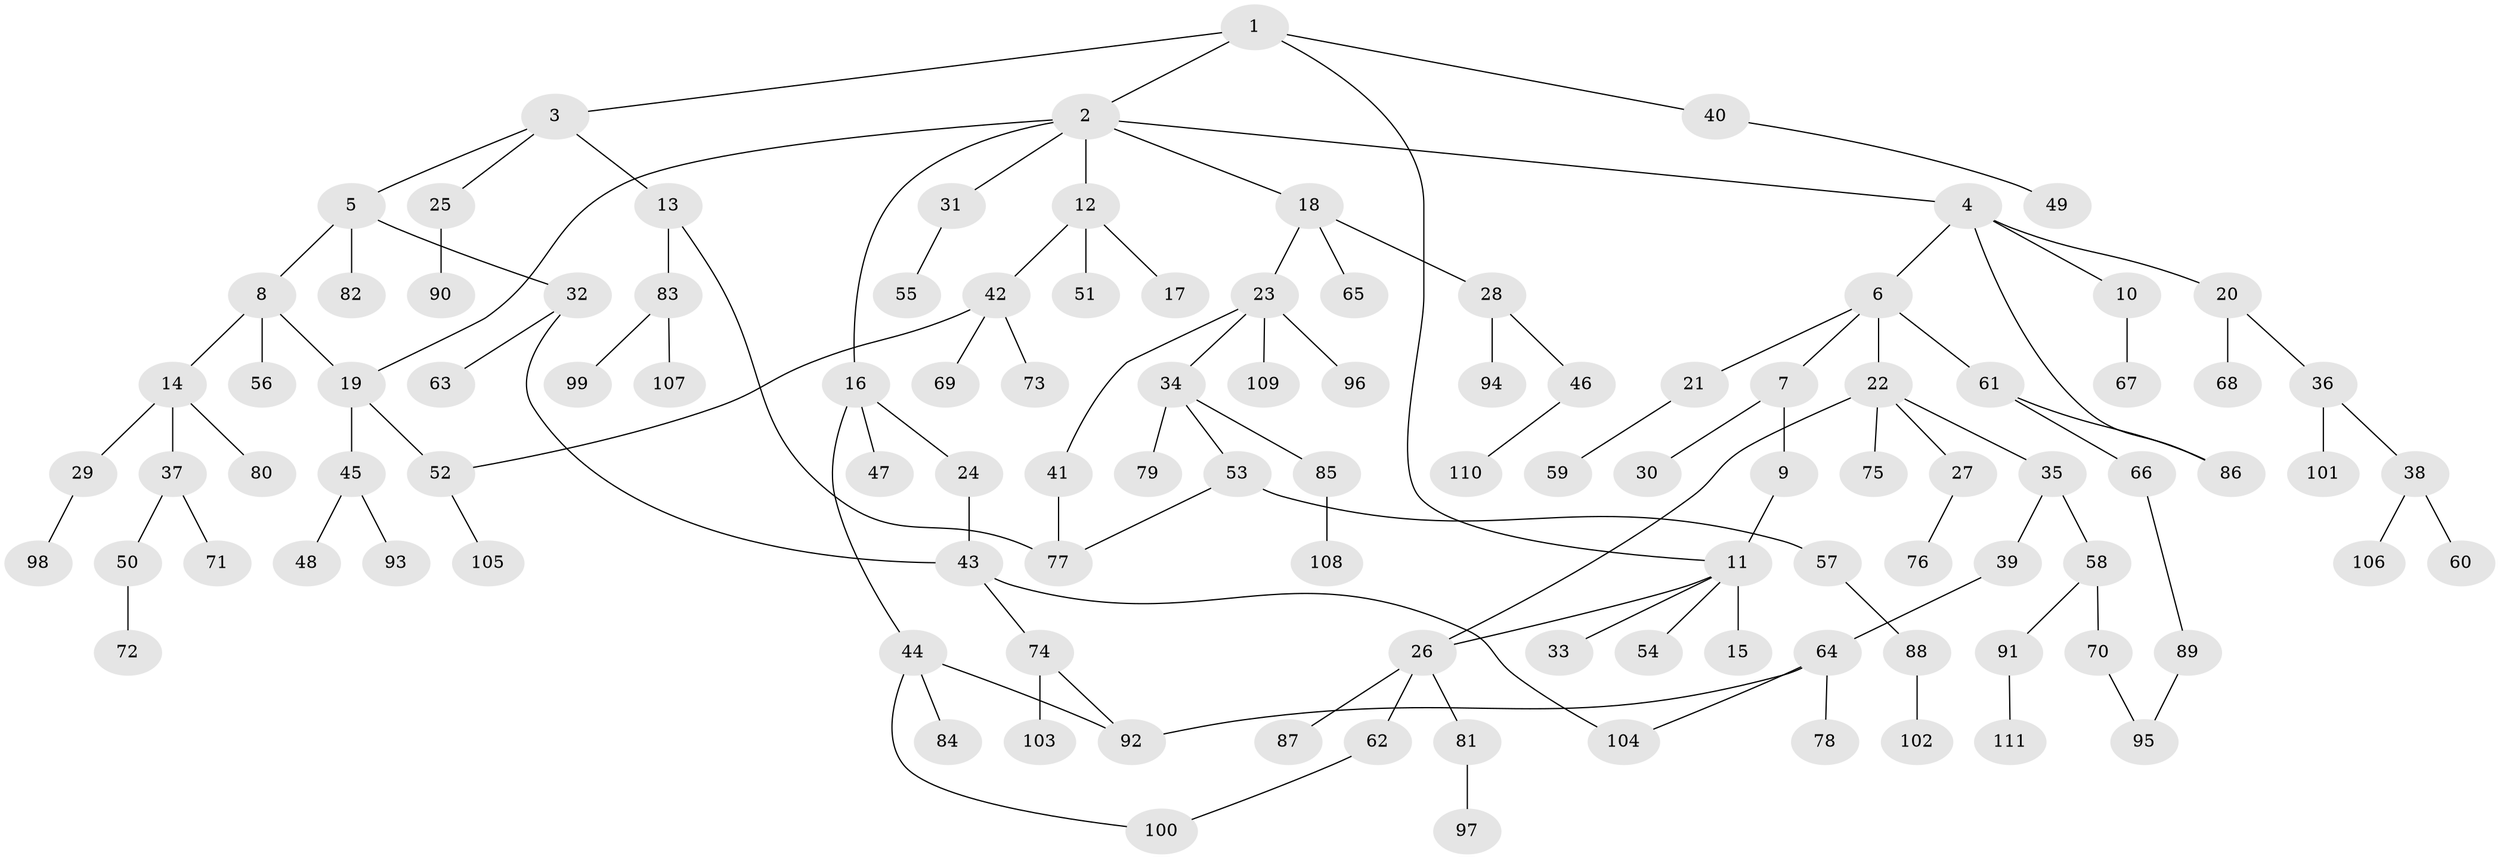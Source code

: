 // coarse degree distribution, {4: 0.10666666666666667, 7: 0.013333333333333334, 5: 0.08, 3: 0.13333333333333333, 6: 0.02666666666666667, 1: 0.44, 2: 0.2}
// Generated by graph-tools (version 1.1) at 2025/51/02/27/25 19:51:37]
// undirected, 111 vertices, 123 edges
graph export_dot {
graph [start="1"]
  node [color=gray90,style=filled];
  1;
  2;
  3;
  4;
  5;
  6;
  7;
  8;
  9;
  10;
  11;
  12;
  13;
  14;
  15;
  16;
  17;
  18;
  19;
  20;
  21;
  22;
  23;
  24;
  25;
  26;
  27;
  28;
  29;
  30;
  31;
  32;
  33;
  34;
  35;
  36;
  37;
  38;
  39;
  40;
  41;
  42;
  43;
  44;
  45;
  46;
  47;
  48;
  49;
  50;
  51;
  52;
  53;
  54;
  55;
  56;
  57;
  58;
  59;
  60;
  61;
  62;
  63;
  64;
  65;
  66;
  67;
  68;
  69;
  70;
  71;
  72;
  73;
  74;
  75;
  76;
  77;
  78;
  79;
  80;
  81;
  82;
  83;
  84;
  85;
  86;
  87;
  88;
  89;
  90;
  91;
  92;
  93;
  94;
  95;
  96;
  97;
  98;
  99;
  100;
  101;
  102;
  103;
  104;
  105;
  106;
  107;
  108;
  109;
  110;
  111;
  1 -- 2;
  1 -- 3;
  1 -- 40;
  1 -- 11;
  2 -- 4;
  2 -- 12;
  2 -- 16;
  2 -- 18;
  2 -- 19;
  2 -- 31;
  3 -- 5;
  3 -- 13;
  3 -- 25;
  4 -- 6;
  4 -- 10;
  4 -- 20;
  4 -- 86;
  5 -- 8;
  5 -- 32;
  5 -- 82;
  6 -- 7;
  6 -- 21;
  6 -- 22;
  6 -- 61;
  7 -- 9;
  7 -- 30;
  8 -- 14;
  8 -- 56;
  8 -- 19;
  9 -- 11;
  10 -- 67;
  11 -- 15;
  11 -- 26;
  11 -- 33;
  11 -- 54;
  12 -- 17;
  12 -- 42;
  12 -- 51;
  13 -- 83;
  13 -- 77;
  14 -- 29;
  14 -- 37;
  14 -- 80;
  16 -- 24;
  16 -- 44;
  16 -- 47;
  18 -- 23;
  18 -- 28;
  18 -- 65;
  19 -- 45;
  19 -- 52;
  20 -- 36;
  20 -- 68;
  21 -- 59;
  22 -- 27;
  22 -- 35;
  22 -- 75;
  22 -- 26;
  23 -- 34;
  23 -- 41;
  23 -- 96;
  23 -- 109;
  24 -- 43;
  25 -- 90;
  26 -- 62;
  26 -- 81;
  26 -- 87;
  27 -- 76;
  28 -- 46;
  28 -- 94;
  29 -- 98;
  31 -- 55;
  32 -- 43;
  32 -- 63;
  34 -- 53;
  34 -- 79;
  34 -- 85;
  35 -- 39;
  35 -- 58;
  36 -- 38;
  36 -- 101;
  37 -- 50;
  37 -- 71;
  38 -- 60;
  38 -- 106;
  39 -- 64;
  40 -- 49;
  41 -- 77;
  42 -- 52;
  42 -- 69;
  42 -- 73;
  43 -- 74;
  43 -- 104;
  44 -- 84;
  44 -- 100;
  44 -- 92;
  45 -- 48;
  45 -- 93;
  46 -- 110;
  50 -- 72;
  52 -- 105;
  53 -- 57;
  53 -- 77;
  57 -- 88;
  58 -- 70;
  58 -- 91;
  61 -- 66;
  61 -- 86;
  62 -- 100;
  64 -- 78;
  64 -- 104;
  64 -- 92;
  66 -- 89;
  70 -- 95;
  74 -- 92;
  74 -- 103;
  81 -- 97;
  83 -- 99;
  83 -- 107;
  85 -- 108;
  88 -- 102;
  89 -- 95;
  91 -- 111;
}
